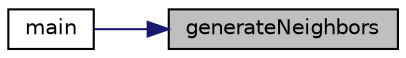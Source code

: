 digraph "generateNeighbors"
{
 // LATEX_PDF_SIZE
  edge [fontname="Helvetica",fontsize="10",labelfontname="Helvetica",labelfontsize="10"];
  node [fontname="Helvetica",fontsize="10",shape=record];
  rankdir="RL";
  Node1 [label="generateNeighbors",height=0.2,width=0.4,color="black", fillcolor="grey75", style="filled", fontcolor="black",tooltip="Creates a vector for possible moves."];
  Node1 -> Node2 [dir="back",color="midnightblue",fontsize="10",style="solid",fontname="Helvetica"];
  Node2 [label="main",height=0.2,width=0.4,color="black", fillcolor="white", style="filled",URL="$solvePuzzle_8cpp.html#ae66f6b31b5ad750f1fe042a706a4e3d4",tooltip=" "];
}
